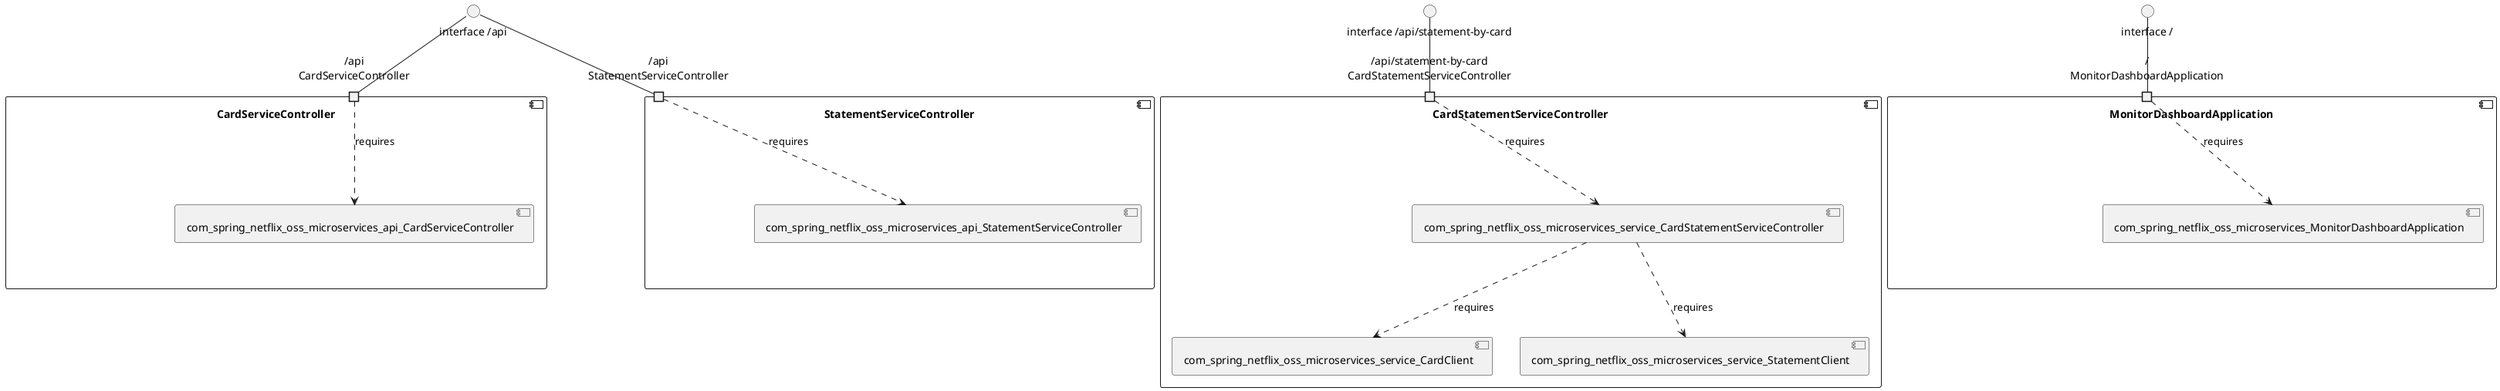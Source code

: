 @startuml
skinparam fixCircleLabelOverlapping true
component "CardServiceController\n\n\n\n\n\n" {
[com_spring_netflix_oss_microservices_api_CardServiceController]
portin "/api\nCardServiceController"
"/api\nCardServiceController"..>[com_spring_netflix_oss_microservices_api_CardServiceController] : requires
}
"interface /api"--"/api\nCardServiceController"
component "CardStatementServiceController\n\n\n\n\n\n" {
[com_spring_netflix_oss_microservices_service_CardStatementServiceController]
[com_spring_netflix_oss_microservices_service_CardClient]
[com_spring_netflix_oss_microservices_service_StatementClient]
portin "/api/statement-by-card\nCardStatementServiceController"
[com_spring_netflix_oss_microservices_service_CardStatementServiceController]..>[com_spring_netflix_oss_microservices_service_CardClient] : requires
[com_spring_netflix_oss_microservices_service_CardStatementServiceController]..>[com_spring_netflix_oss_microservices_service_StatementClient] : requires
"/api/statement-by-card\nCardStatementServiceController"..>[com_spring_netflix_oss_microservices_service_CardStatementServiceController] : requires
}
"interface /api/statement-by-card"--"/api/statement-by-card\nCardStatementServiceController"
component "MonitorDashboardApplication\n\n\n\n\n\n" {
[com_spring_netflix_oss_microservices_MonitorDashboardApplication]
portin "/\nMonitorDashboardApplication"
"/\nMonitorDashboardApplication"..>[com_spring_netflix_oss_microservices_MonitorDashboardApplication] : requires
}
"interface /"--"/\nMonitorDashboardApplication"
component "StatementServiceController\n\n\n\n\n\n" {
[com_spring_netflix_oss_microservices_api_StatementServiceController]
portin "/api\nStatementServiceController"
"/api\nStatementServiceController"..>[com_spring_netflix_oss_microservices_api_StatementServiceController] : requires
}
"interface /api"--"/api\nStatementServiceController"

@enduml
